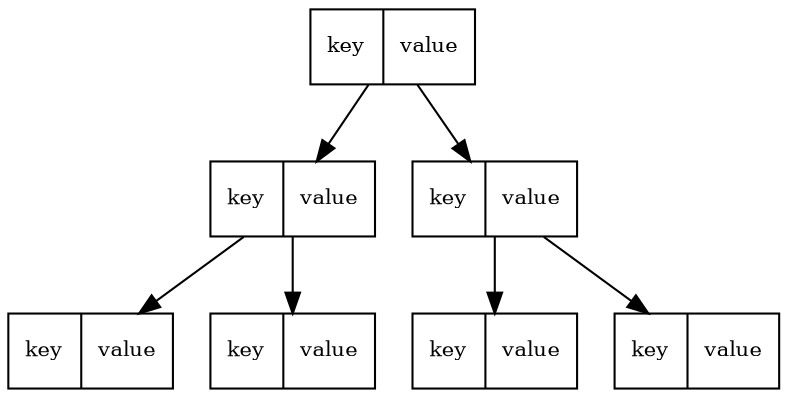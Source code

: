 digraph binaryTree{
    node[shape=record,/*color=red,*/ /*fontcolor=blue,*/fontsize=10];
    a[label="<f0> key|<f1> value"];
    b[label="<f0> key|<f1> value"];
    c[label="<f0> key|<f1> value"];
    d[label="<f0> key|<f1> value"];
    e[label="<f0> key|<f1> value"];
    f[label="<f0> key|<f1> value"];
    g[label="<f0> key|<f1> value"];

    a->b;
    a->c;

    b->d;
    b->e;

    c->f;
    c->g;
}